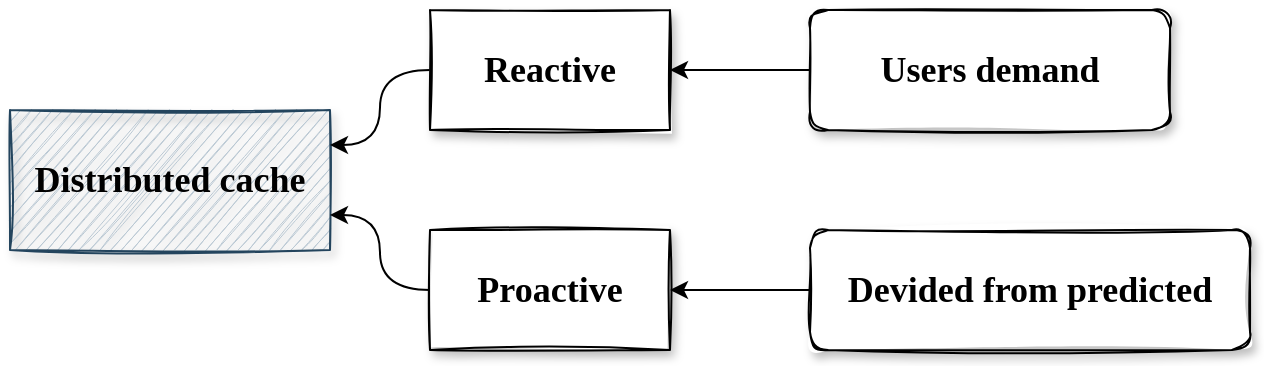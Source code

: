 <mxfile version="14.1.9" type="device"><diagram id="ztpSEwOabCv0vt2eSJ-F" name="Page-1"><mxGraphModel dx="1038" dy="580" grid="1" gridSize="10" guides="1" tooltips="1" connect="1" arrows="1" fold="1" page="1" pageScale="1" pageWidth="827" pageHeight="1169" math="0" shadow="0"><root><mxCell id="0"/><mxCell id="1" parent="0"/><mxCell id="db1iiNtqCbsvpnu7p33y-1" value="&lt;h2&gt;&lt;font face=&quot;Garamond&quot;&gt;Distributed cache&lt;/font&gt;&lt;/h2&gt;" style="rounded=0;whiteSpace=wrap;html=1;shadow=1;glass=0;sketch=1;fillColor=#bac8d3;strokeColor=#23445d;" vertex="1" parent="1"><mxGeometry x="80" y="150" width="160" height="70" as="geometry"/></mxCell><mxCell id="db1iiNtqCbsvpnu7p33y-6" style="edgeStyle=orthogonalEdgeStyle;curved=1;rounded=0;orthogonalLoop=1;jettySize=auto;html=1;exitX=0;exitY=0.5;exitDx=0;exitDy=0;entryX=1;entryY=0.25;entryDx=0;entryDy=0;" edge="1" parent="1" source="db1iiNtqCbsvpnu7p33y-2" target="db1iiNtqCbsvpnu7p33y-1"><mxGeometry relative="1" as="geometry"/></mxCell><mxCell id="db1iiNtqCbsvpnu7p33y-2" value="&lt;h2&gt;&lt;font face=&quot;Garamond&quot;&gt;Reactive&lt;/font&gt;&lt;/h2&gt;" style="rounded=0;whiteSpace=wrap;html=1;shadow=1;glass=0;sketch=1;fillColor=#FFFFFF;" vertex="1" parent="1"><mxGeometry x="290" y="100" width="120" height="60" as="geometry"/></mxCell><mxCell id="db1iiNtqCbsvpnu7p33y-7" style="edgeStyle=orthogonalEdgeStyle;curved=1;rounded=0;orthogonalLoop=1;jettySize=auto;html=1;exitX=0;exitY=0.5;exitDx=0;exitDy=0;entryX=1;entryY=0.75;entryDx=0;entryDy=0;" edge="1" parent="1" source="db1iiNtqCbsvpnu7p33y-3" target="db1iiNtqCbsvpnu7p33y-1"><mxGeometry relative="1" as="geometry"/></mxCell><mxCell id="db1iiNtqCbsvpnu7p33y-3" value="&lt;h2&gt;&lt;font face=&quot;Garamond&quot;&gt;Proactive&lt;/font&gt;&lt;/h2&gt;" style="rounded=0;whiteSpace=wrap;html=1;shadow=1;glass=0;sketch=1;fillColor=#FFFFFF;" vertex="1" parent="1"><mxGeometry x="290" y="210" width="120" height="60" as="geometry"/></mxCell><mxCell id="db1iiNtqCbsvpnu7p33y-9" style="edgeStyle=orthogonalEdgeStyle;curved=1;rounded=0;orthogonalLoop=1;jettySize=auto;html=1;exitX=0;exitY=0.5;exitDx=0;exitDy=0;entryX=1;entryY=0.5;entryDx=0;entryDy=0;" edge="1" parent="1" source="db1iiNtqCbsvpnu7p33y-4" target="db1iiNtqCbsvpnu7p33y-3"><mxGeometry relative="1" as="geometry"/></mxCell><mxCell id="db1iiNtqCbsvpnu7p33y-4" value="&lt;h2&gt;&lt;font face=&quot;Garamond&quot;&gt;Devided from predicted&lt;/font&gt;&lt;/h2&gt;" style="rounded=1;whiteSpace=wrap;html=1;shadow=1;glass=0;sketch=1;fillColor=#FFFFFF;" vertex="1" parent="1"><mxGeometry x="480" y="210" width="220" height="60" as="geometry"/></mxCell><mxCell id="db1iiNtqCbsvpnu7p33y-8" style="edgeStyle=orthogonalEdgeStyle;curved=1;rounded=0;orthogonalLoop=1;jettySize=auto;html=1;exitX=0;exitY=0.5;exitDx=0;exitDy=0;entryX=1;entryY=0.5;entryDx=0;entryDy=0;" edge="1" parent="1" source="db1iiNtqCbsvpnu7p33y-5" target="db1iiNtqCbsvpnu7p33y-2"><mxGeometry relative="1" as="geometry"/></mxCell><mxCell id="db1iiNtqCbsvpnu7p33y-5" value="&lt;h2&gt;&lt;font face=&quot;Garamond&quot;&gt;Users demand&lt;/font&gt;&lt;/h2&gt;" style="rounded=1;whiteSpace=wrap;html=1;shadow=1;glass=0;sketch=1;fillColor=#FFFFFF;" vertex="1" parent="1"><mxGeometry x="480" y="100" width="180" height="60" as="geometry"/></mxCell></root></mxGraphModel></diagram></mxfile>